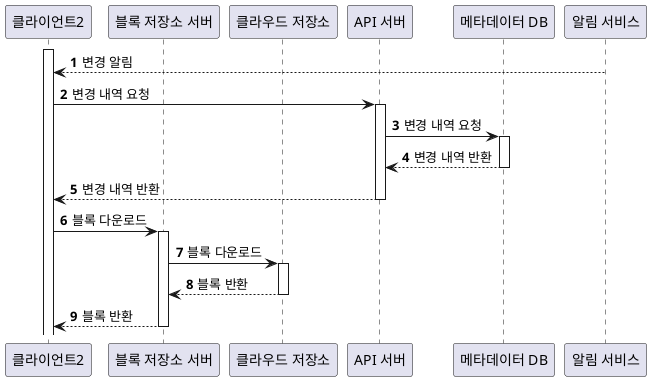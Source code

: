 @startuml
autonumber
participant 클라이언트2
participant "블록 저장소 서버"
participant "클라우드 저장소"
participant "API 서버"
participant "메타데이터 DB"
participant "알림 서비스"
activate 클라이언트2
클라이언트2 <-- "알림 서비스" : 변경 알림
클라이언트2 -> "API 서버" : 변경 내역 요청
activate "API 서버"
"API 서버" -> "메타데이터 DB" : 변경 내역 요청
activate "메타데이터 DB"
"메타데이터 DB" --> "API 서버" : 변경 내역 반환
deactivate "메타데이터 DB"
"API 서버" --> 클라이언트2 : 변경 내역 반환
deactivate "API 서버"
클라이언트2 -> "블록 저장소 서버" : 블록 다운로드
activate "블록 저장소 서버"
"블록 저장소 서버" -> "클라우드 저장소" : 블록 다운로드
activate "클라우드 저장소"
"클라우드 저장소" --> "블록 저장소 서버" : 블록 반환
deactivate "클라우드 저장소"
"블록 저장소 서버" --> 클라이언트2 : 블록 반환
deactivate "블록 저장소 서버"
@enduml